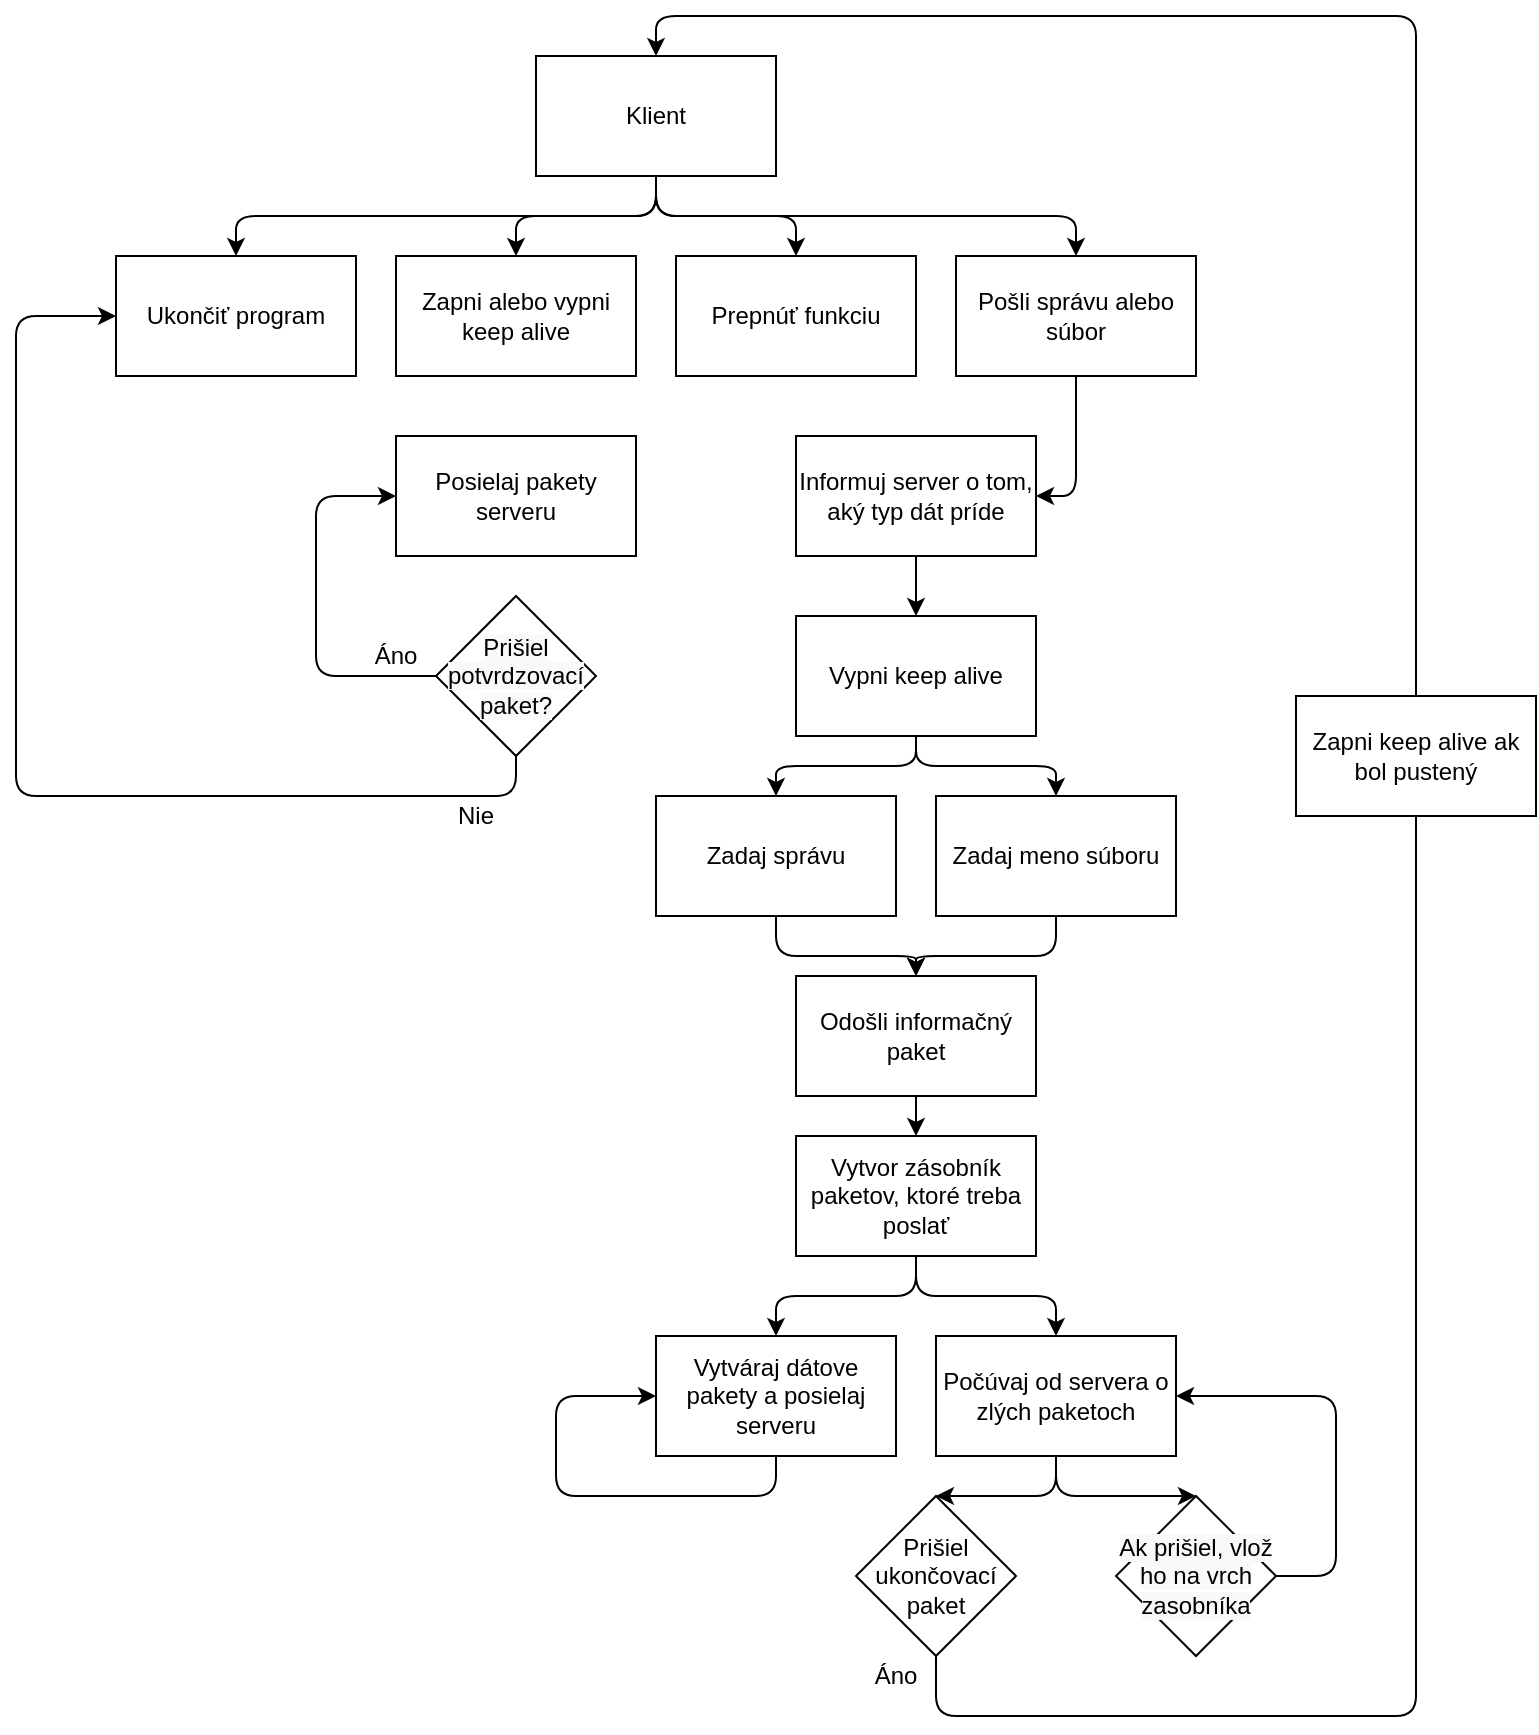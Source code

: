 <mxfile version="13.10.0" type="device"><diagram id="kgpKYQtTHZ0yAKxKKP6v" name="Page-1"><mxGraphModel dx="1211" dy="679" grid="1" gridSize="10" guides="1" tooltips="1" connect="1" arrows="1" fold="1" page="1" pageScale="1" pageWidth="850" pageHeight="1100" math="0" shadow="0"><root><mxCell id="0"/><mxCell id="1" parent="0"/><mxCell id="TVszU2YgoVQEaG4x19Zq-5" style="edgeStyle=orthogonalEdgeStyle;rounded=1;orthogonalLoop=1;jettySize=auto;html=1;exitX=0.5;exitY=1;exitDx=0;exitDy=0;entryX=0.5;entryY=0;entryDx=0;entryDy=0;" edge="1" parent="1" source="IVDxuyyeZohgx-fLDb5B-1" target="TVszU2YgoVQEaG4x19Zq-3"><mxGeometry relative="1" as="geometry"/></mxCell><mxCell id="IVDxuyyeZohgx-fLDb5B-1" value="Klient" style="rounded=0;whiteSpace=wrap;html=1;" parent="1" vertex="1"><mxGeometry x="340" y="30" width="120" height="60" as="geometry"/></mxCell><mxCell id="IVDxuyyeZohgx-fLDb5B-2" value="Ukončiť program" style="rounded=0;whiteSpace=wrap;html=1;" parent="1" vertex="1"><mxGeometry x="130" y="130" width="120" height="60" as="geometry"/></mxCell><mxCell id="IVDxuyyeZohgx-fLDb5B-3" value="Prepnúť funkciu" style="rounded=0;whiteSpace=wrap;html=1;" parent="1" vertex="1"><mxGeometry x="410" y="130" width="120" height="60" as="geometry"/></mxCell><mxCell id="IVDxuyyeZohgx-fLDb5B-4" value="Pošli správu alebo súbor" style="rounded=0;whiteSpace=wrap;html=1;" parent="1" vertex="1"><mxGeometry x="550" y="130" width="120" height="60" as="geometry"/></mxCell><mxCell id="IVDxuyyeZohgx-fLDb5B-5" value="" style="endArrow=classic;html=1;edgeStyle=orthogonalEdgeStyle;exitX=0.5;exitY=1;exitDx=0;exitDy=0;" parent="1" source="IVDxuyyeZohgx-fLDb5B-1" target="IVDxuyyeZohgx-fLDb5B-2" edge="1"><mxGeometry width="50" height="50" relative="1" as="geometry"><mxPoint x="400" y="370" as="sourcePoint"/><mxPoint x="450" y="320" as="targetPoint"/></mxGeometry></mxCell><mxCell id="IVDxuyyeZohgx-fLDb5B-6" value="" style="endArrow=classic;html=1;edgeStyle=orthogonalEdgeStyle;exitX=0.5;exitY=1;exitDx=0;exitDy=0;entryX=0.5;entryY=0;entryDx=0;entryDy=0;" parent="1" source="IVDxuyyeZohgx-fLDb5B-1" target="IVDxuyyeZohgx-fLDb5B-3" edge="1"><mxGeometry width="50" height="50" relative="1" as="geometry"><mxPoint x="410" y="100" as="sourcePoint"/><mxPoint x="275" y="140" as="targetPoint"/></mxGeometry></mxCell><mxCell id="IVDxuyyeZohgx-fLDb5B-7" value="" style="endArrow=classic;html=1;edgeStyle=orthogonalEdgeStyle;entryX=0.5;entryY=0;entryDx=0;entryDy=0;exitX=0.5;exitY=1;exitDx=0;exitDy=0;" parent="1" source="IVDxuyyeZohgx-fLDb5B-1" target="IVDxuyyeZohgx-fLDb5B-4" edge="1"><mxGeometry width="50" height="50" relative="1" as="geometry"><mxPoint x="410" y="100" as="sourcePoint"/><mxPoint x="410" y="140" as="targetPoint"/></mxGeometry></mxCell><mxCell id="IVDxuyyeZohgx-fLDb5B-8" value="Informuj server o tom, aký typ dát príde" style="rounded=0;whiteSpace=wrap;html=1;" parent="1" vertex="1"><mxGeometry x="470" y="220" width="120" height="60" as="geometry"/></mxCell><mxCell id="IVDxuyyeZohgx-fLDb5B-9" value="Vypni keep alive" style="rounded=0;whiteSpace=wrap;html=1;" parent="1" vertex="1"><mxGeometry x="470" y="310" width="120" height="60" as="geometry"/></mxCell><mxCell id="TVszU2YgoVQEaG4x19Zq-9" style="edgeStyle=orthogonalEdgeStyle;rounded=1;orthogonalLoop=1;jettySize=auto;html=1;exitX=0.5;exitY=1;exitDx=0;exitDy=0;entryX=0.5;entryY=0;entryDx=0;entryDy=0;" edge="1" parent="1" source="IVDxuyyeZohgx-fLDb5B-11" target="TVszU2YgoVQEaG4x19Zq-8"><mxGeometry relative="1" as="geometry"/></mxCell><mxCell id="IVDxuyyeZohgx-fLDb5B-11" value="Zadaj správu" style="rounded=0;whiteSpace=wrap;html=1;" parent="1" vertex="1"><mxGeometry x="400" y="400" width="120" height="60" as="geometry"/></mxCell><mxCell id="TVszU2YgoVQEaG4x19Zq-10" style="edgeStyle=orthogonalEdgeStyle;rounded=1;orthogonalLoop=1;jettySize=auto;html=1;exitX=0.5;exitY=1;exitDx=0;exitDy=0;entryX=0.5;entryY=0;entryDx=0;entryDy=0;" edge="1" parent="1" source="IVDxuyyeZohgx-fLDb5B-12" target="TVszU2YgoVQEaG4x19Zq-8"><mxGeometry relative="1" as="geometry"/></mxCell><mxCell id="IVDxuyyeZohgx-fLDb5B-12" value="Zadaj meno súboru" style="rounded=0;whiteSpace=wrap;html=1;" parent="1" vertex="1"><mxGeometry x="540" y="400" width="120" height="60" as="geometry"/></mxCell><mxCell id="IVDxuyyeZohgx-fLDb5B-13" value="" style="endArrow=classic;html=1;exitX=0.5;exitY=1;exitDx=0;exitDy=0;edgeStyle=orthogonalEdgeStyle;entryX=1;entryY=0.5;entryDx=0;entryDy=0;" parent="1" source="IVDxuyyeZohgx-fLDb5B-4" target="IVDxuyyeZohgx-fLDb5B-8" edge="1"><mxGeometry width="50" height="50" relative="1" as="geometry"><mxPoint x="280" y="340" as="sourcePoint"/><mxPoint x="330" y="290" as="targetPoint"/></mxGeometry></mxCell><mxCell id="IVDxuyyeZohgx-fLDb5B-14" value="" style="endArrow=classic;html=1;exitX=0.5;exitY=1;exitDx=0;exitDy=0;entryX=0.5;entryY=0;entryDx=0;entryDy=0;" parent="1" source="IVDxuyyeZohgx-fLDb5B-8" target="IVDxuyyeZohgx-fLDb5B-9" edge="1"><mxGeometry width="50" height="50" relative="1" as="geometry"><mxPoint x="410" y="200" as="sourcePoint"/><mxPoint x="410" y="230" as="targetPoint"/></mxGeometry></mxCell><mxCell id="IVDxuyyeZohgx-fLDb5B-15" value="" style="endArrow=classic;html=1;exitX=0.5;exitY=1;exitDx=0;exitDy=0;entryX=0.5;entryY=0;entryDx=0;entryDy=0;edgeStyle=orthogonalEdgeStyle;" parent="1" source="IVDxuyyeZohgx-fLDb5B-9" target="IVDxuyyeZohgx-fLDb5B-11" edge="1"><mxGeometry width="50" height="50" relative="1" as="geometry"><mxPoint x="410" y="290" as="sourcePoint"/><mxPoint x="410" y="320" as="targetPoint"/></mxGeometry></mxCell><mxCell id="IVDxuyyeZohgx-fLDb5B-17" value="" style="endArrow=classic;html=1;exitX=0.5;exitY=1;exitDx=0;exitDy=0;entryX=0.5;entryY=0;entryDx=0;entryDy=0;edgeStyle=orthogonalEdgeStyle;" parent="1" source="IVDxuyyeZohgx-fLDb5B-9" target="IVDxuyyeZohgx-fLDb5B-12" edge="1"><mxGeometry width="50" height="50" relative="1" as="geometry"><mxPoint x="430" y="310" as="sourcePoint"/><mxPoint x="430" y="340" as="targetPoint"/></mxGeometry></mxCell><mxCell id="TVszU2YgoVQEaG4x19Zq-3" value="Zapni alebo vypni keep alive" style="rounded=0;whiteSpace=wrap;html=1;" vertex="1" parent="1"><mxGeometry x="270" y="130" width="120" height="60" as="geometry"/></mxCell><mxCell id="TVszU2YgoVQEaG4x19Zq-7" style="edgeStyle=orthogonalEdgeStyle;rounded=1;orthogonalLoop=1;jettySize=auto;html=1;exitX=0.5;exitY=1;exitDx=0;exitDy=0;" edge="1" parent="1" source="IVDxuyyeZohgx-fLDb5B-12" target="IVDxuyyeZohgx-fLDb5B-12"><mxGeometry relative="1" as="geometry"/></mxCell><mxCell id="TVszU2YgoVQEaG4x19Zq-23" style="edgeStyle=orthogonalEdgeStyle;rounded=1;orthogonalLoop=1;jettySize=auto;html=1;exitX=0.5;exitY=1;exitDx=0;exitDy=0;entryX=0.5;entryY=0;entryDx=0;entryDy=0;" edge="1" parent="1" source="TVszU2YgoVQEaG4x19Zq-8" target="TVszU2YgoVQEaG4x19Zq-11"><mxGeometry relative="1" as="geometry"/></mxCell><mxCell id="TVszU2YgoVQEaG4x19Zq-8" value="Odošli informačný paket" style="rounded=0;whiteSpace=wrap;html=1;" vertex="1" parent="1"><mxGeometry x="470" y="490" width="120" height="60" as="geometry"/></mxCell><mxCell id="TVszU2YgoVQEaG4x19Zq-17" style="edgeStyle=orthogonalEdgeStyle;rounded=1;orthogonalLoop=1;jettySize=auto;html=1;exitX=0.5;exitY=1;exitDx=0;exitDy=0;entryX=0.5;entryY=0;entryDx=0;entryDy=0;" edge="1" parent="1" source="TVszU2YgoVQEaG4x19Zq-11" target="TVszU2YgoVQEaG4x19Zq-12"><mxGeometry relative="1" as="geometry"/></mxCell><mxCell id="TVszU2YgoVQEaG4x19Zq-18" style="edgeStyle=orthogonalEdgeStyle;rounded=1;orthogonalLoop=1;jettySize=auto;html=1;exitX=0.5;exitY=1;exitDx=0;exitDy=0;entryX=0.5;entryY=0;entryDx=0;entryDy=0;" edge="1" parent="1" source="TVszU2YgoVQEaG4x19Zq-11" target="TVszU2YgoVQEaG4x19Zq-13"><mxGeometry relative="1" as="geometry"/></mxCell><mxCell id="TVszU2YgoVQEaG4x19Zq-11" value="Vytvor zásobník paketov, ktoré treba poslať" style="rounded=0;whiteSpace=wrap;html=1;" vertex="1" parent="1"><mxGeometry x="470" y="570" width="120" height="60" as="geometry"/></mxCell><mxCell id="TVszU2YgoVQEaG4x19Zq-19" style="edgeStyle=orthogonalEdgeStyle;rounded=1;orthogonalLoop=1;jettySize=auto;html=1;exitX=0.5;exitY=1;exitDx=0;exitDy=0;entryX=0;entryY=0.5;entryDx=0;entryDy=0;" edge="1" parent="1" source="TVszU2YgoVQEaG4x19Zq-12" target="TVszU2YgoVQEaG4x19Zq-12"><mxGeometry relative="1" as="geometry"><mxPoint x="460" y="750" as="targetPoint"/><Array as="points"><mxPoint x="460" y="750"/><mxPoint x="350" y="750"/><mxPoint x="350" y="700"/></Array></mxGeometry></mxCell><mxCell id="TVszU2YgoVQEaG4x19Zq-12" value="Vytváraj dátove pakety a posielaj serveru" style="rounded=0;whiteSpace=wrap;html=1;" vertex="1" parent="1"><mxGeometry x="400" y="670" width="120" height="60" as="geometry"/></mxCell><mxCell id="TVszU2YgoVQEaG4x19Zq-25" style="edgeStyle=orthogonalEdgeStyle;rounded=1;orthogonalLoop=1;jettySize=auto;html=1;exitX=0.5;exitY=1;exitDx=0;exitDy=0;entryX=0.5;entryY=0;entryDx=0;entryDy=0;" edge="1" parent="1" source="TVszU2YgoVQEaG4x19Zq-13" target="TVszU2YgoVQEaG4x19Zq-27"><mxGeometry relative="1" as="geometry"><mxPoint x="600" y="760" as="targetPoint"/><Array as="points"><mxPoint x="600" y="750"/></Array></mxGeometry></mxCell><mxCell id="TVszU2YgoVQEaG4x19Zq-28" style="edgeStyle=orthogonalEdgeStyle;rounded=1;orthogonalLoop=1;jettySize=auto;html=1;exitX=0.5;exitY=1;exitDx=0;exitDy=0;entryX=0.5;entryY=0;entryDx=0;entryDy=0;" edge="1" parent="1" source="TVszU2YgoVQEaG4x19Zq-13" target="TVszU2YgoVQEaG4x19Zq-26"><mxGeometry relative="1" as="geometry"/></mxCell><mxCell id="TVszU2YgoVQEaG4x19Zq-13" value="Počúvaj od servera o zlých paketoch" style="rounded=0;whiteSpace=wrap;html=1;" vertex="1" parent="1"><mxGeometry x="540" y="670" width="120" height="60" as="geometry"/></mxCell><mxCell id="TVszU2YgoVQEaG4x19Zq-16" style="edgeStyle=orthogonalEdgeStyle;rounded=1;orthogonalLoop=1;jettySize=auto;html=1;exitX=0.5;exitY=1;exitDx=0;exitDy=0;entryX=0.5;entryY=0;entryDx=0;entryDy=0;" edge="1" parent="1" source="TVszU2YgoVQEaG4x19Zq-27" target="IVDxuyyeZohgx-fLDb5B-1"><mxGeometry relative="1" as="geometry"><mxPoint x="460" y="830" as="sourcePoint"/><Array as="points"><mxPoint x="540" y="860"/><mxPoint x="780" y="860"/><mxPoint x="780" y="10"/><mxPoint x="400" y="10"/></Array></mxGeometry></mxCell><mxCell id="TVszU2YgoVQEaG4x19Zq-22" style="edgeStyle=orthogonalEdgeStyle;rounded=1;orthogonalLoop=1;jettySize=auto;html=1;exitX=1;exitY=0.5;exitDx=0;exitDy=0;entryX=1;entryY=0.5;entryDx=0;entryDy=0;" edge="1" parent="1" source="TVszU2YgoVQEaG4x19Zq-26" target="TVszU2YgoVQEaG4x19Zq-13"><mxGeometry relative="1" as="geometry"><mxPoint x="660" y="790" as="sourcePoint"/><Array as="points"><mxPoint x="740" y="790"/><mxPoint x="740" y="700"/></Array></mxGeometry></mxCell><mxCell id="TVszU2YgoVQEaG4x19Zq-26" value="&#10;&#10;&lt;span style=&quot;color: rgb(0, 0, 0); font-family: helvetica; font-size: 12px; font-style: normal; font-weight: 400; letter-spacing: normal; text-align: center; text-indent: 0px; text-transform: none; word-spacing: 0px; background-color: rgb(248, 249, 250); display: inline; float: none;&quot;&gt;Ak prišiel, vlož ho na vrch zasobníka&lt;/span&gt;&#10;&#10;" style="rhombus;whiteSpace=wrap;html=1;" vertex="1" parent="1"><mxGeometry x="630" y="750" width="80" height="80" as="geometry"/></mxCell><mxCell id="TVszU2YgoVQEaG4x19Zq-27" value="Prišiel ukončovací paket" style="rhombus;whiteSpace=wrap;html=1;" vertex="1" parent="1"><mxGeometry x="500" y="750" width="80" height="80" as="geometry"/></mxCell><mxCell id="TVszU2YgoVQEaG4x19Zq-30" value="Zapni keep alive ak bol pustený" style="rounded=0;whiteSpace=wrap;html=1;" vertex="1" parent="1"><mxGeometry x="720" y="350" width="120" height="60" as="geometry"/></mxCell><mxCell id="TVszU2YgoVQEaG4x19Zq-31" value="Posielaj pakety serveru" style="rounded=0;whiteSpace=wrap;html=1;" vertex="1" parent="1"><mxGeometry x="270" y="220" width="120" height="60" as="geometry"/></mxCell><mxCell id="TVszU2YgoVQEaG4x19Zq-35" style="edgeStyle=orthogonalEdgeStyle;rounded=1;orthogonalLoop=1;jettySize=auto;html=1;exitX=0;exitY=0.5;exitDx=0;exitDy=0;entryX=0;entryY=0.5;entryDx=0;entryDy=0;" edge="1" parent="1" source="TVszU2YgoVQEaG4x19Zq-33" target="TVszU2YgoVQEaG4x19Zq-31"><mxGeometry relative="1" as="geometry"><Array as="points"><mxPoint x="230" y="340"/><mxPoint x="230" y="250"/></Array></mxGeometry></mxCell><mxCell id="TVszU2YgoVQEaG4x19Zq-40" style="edgeStyle=orthogonalEdgeStyle;rounded=1;orthogonalLoop=1;jettySize=auto;html=1;exitX=0.5;exitY=1;exitDx=0;exitDy=0;entryX=0;entryY=0.5;entryDx=0;entryDy=0;" edge="1" parent="1" source="TVszU2YgoVQEaG4x19Zq-33" target="IVDxuyyeZohgx-fLDb5B-2"><mxGeometry relative="1" as="geometry"><Array as="points"><mxPoint x="330" y="400"/><mxPoint x="80" y="400"/><mxPoint x="80" y="160"/></Array></mxGeometry></mxCell><mxCell id="TVszU2YgoVQEaG4x19Zq-33" value="&lt;span style=&quot;color: rgb(0 , 0 , 0) ; font-family: &amp;#34;helvetica&amp;#34; ; font-size: 12px ; font-style: normal ; font-weight: 400 ; letter-spacing: normal ; text-align: center ; text-indent: 0px ; text-transform: none ; word-spacing: 0px ; background-color: rgb(248 , 249 , 250) ; display: inline ; float: none&quot;&gt;Prišiel potvrdzovací paket?&lt;br&gt;&lt;/span&gt;" style="rhombus;whiteSpace=wrap;html=1;" vertex="1" parent="1"><mxGeometry x="290" y="300" width="80" height="80" as="geometry"/></mxCell><mxCell id="TVszU2YgoVQEaG4x19Zq-37" value="Áno" style="text;html=1;strokeColor=none;fillColor=none;align=center;verticalAlign=middle;whiteSpace=wrap;rounded=0;" vertex="1" parent="1"><mxGeometry x="250" y="320" width="40" height="20" as="geometry"/></mxCell><mxCell id="TVszU2YgoVQEaG4x19Zq-38" value="Áno" style="text;html=1;strokeColor=none;fillColor=none;align=center;verticalAlign=middle;whiteSpace=wrap;rounded=0;" vertex="1" parent="1"><mxGeometry x="500" y="830" width="40" height="20" as="geometry"/></mxCell><mxCell id="TVszU2YgoVQEaG4x19Zq-39" value="Nie" style="text;html=1;strokeColor=none;fillColor=none;align=center;verticalAlign=middle;whiteSpace=wrap;rounded=0;" vertex="1" parent="1"><mxGeometry x="290" y="400" width="40" height="20" as="geometry"/></mxCell></root></mxGraphModel></diagram></mxfile>
